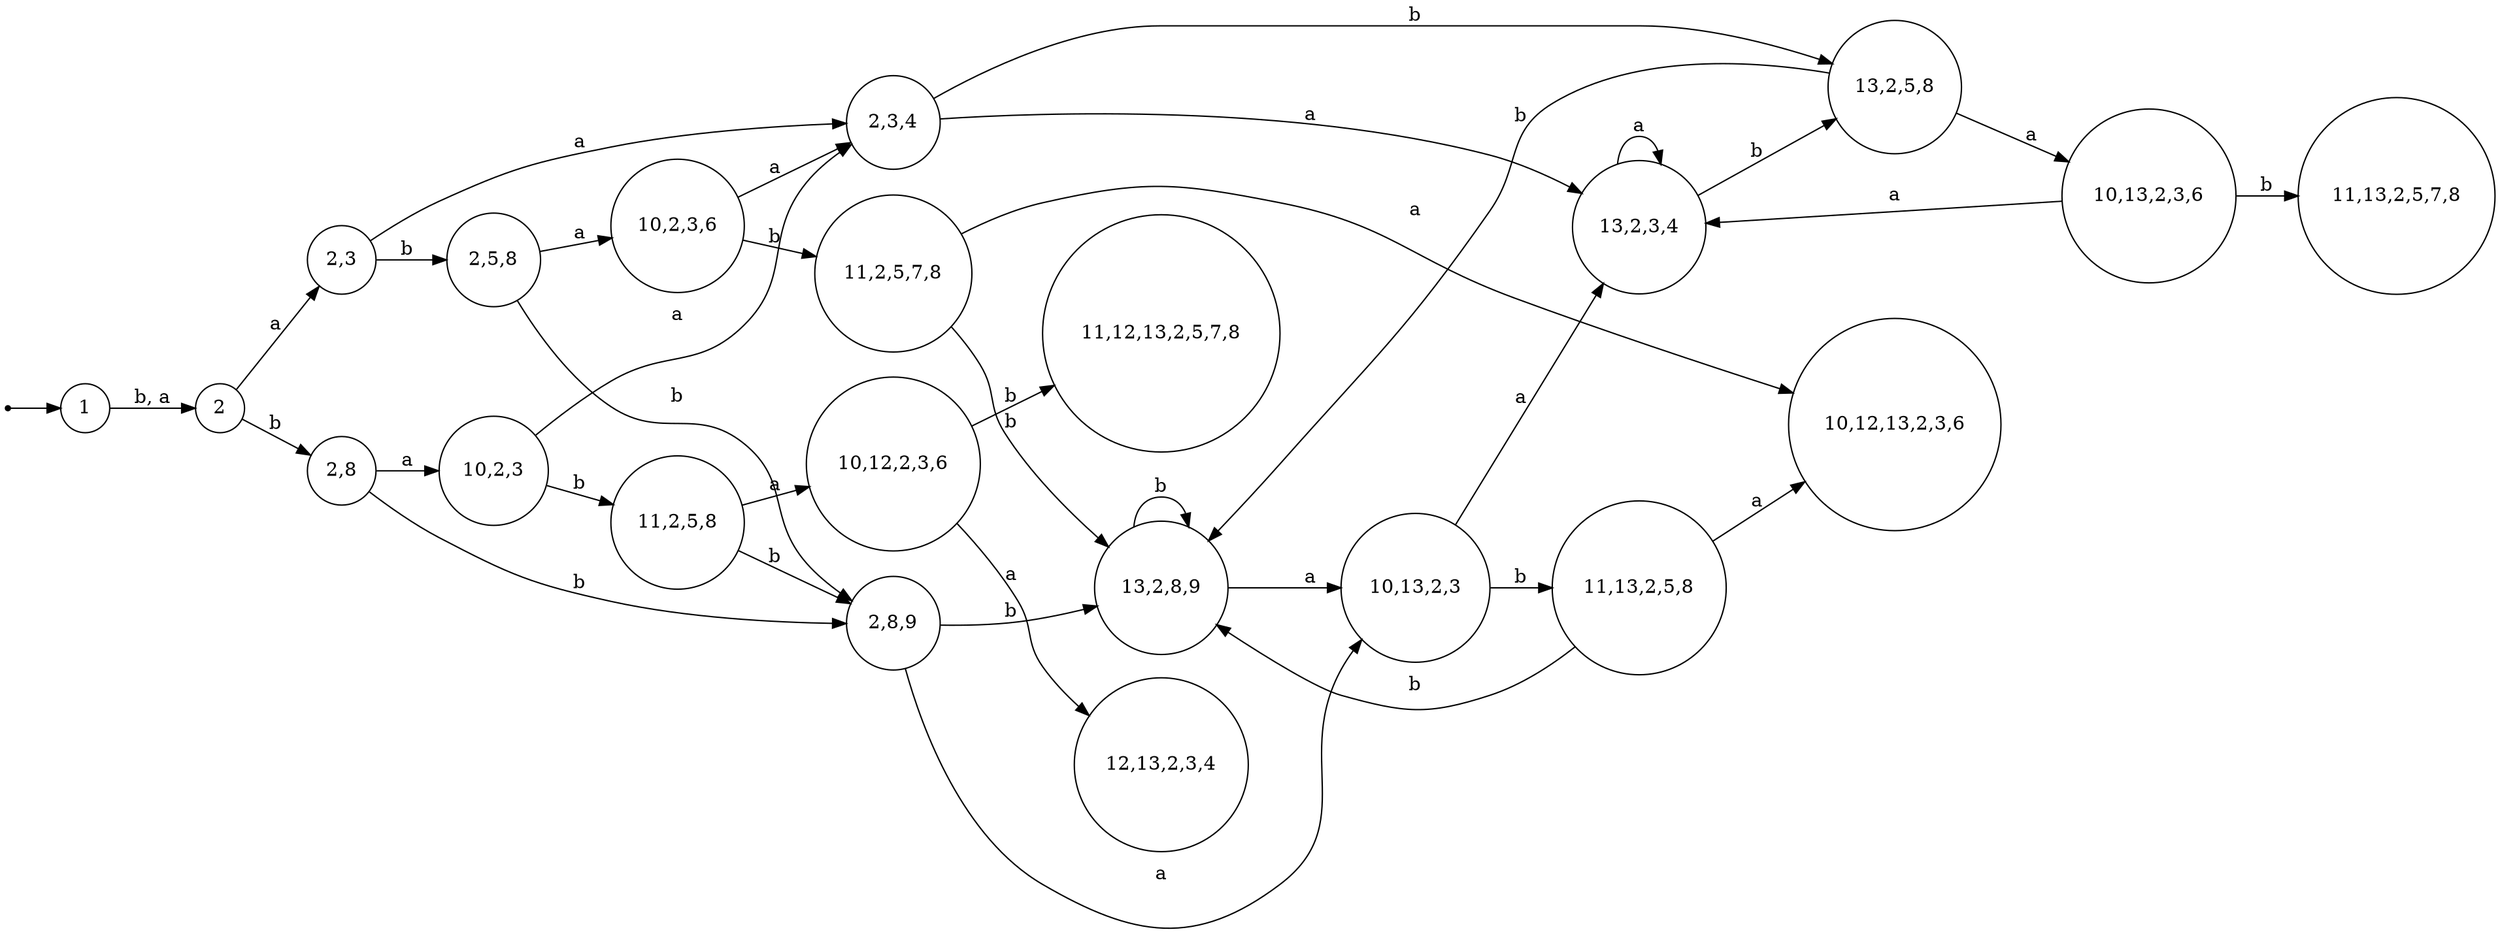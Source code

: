 digraph "NFA to DFA" {
	graph [rankdir=LR]
	node [shape=circle]
	0 [shape=point]
	0 -> 1
	1 -> 2 [label="b, a"]
	2 -> "2,8" [label=b]
	2 -> "2,3" [label=a]
	"2,8" -> "2,8,9" [label=b]
	"2,8" -> "10,2,3" [label=a]
	"2,3" -> "2,5,8" [label=b]
	"2,3" -> "2,3,4" [label=a]
	"2,8,9" -> "13,2,8,9" [label=b]
	"2,8,9" -> "10,13,2,3" [label=a]
	"10,2,3" -> "11,2,5,8" [label=b]
	"10,2,3" -> "2,3,4" [label=a]
	"2,5,8" -> "2,8,9" [label=b]
	"2,5,8" -> "10,2,3,6" [label=a]
	"2,3,4" -> "13,2,5,8" [label=b]
	"2,3,4" -> "13,2,3,4" [label=a]
	"13,2,8,9" -> "13,2,8,9" [label=b]
	"13,2,8,9" -> "10,13,2,3" [label=a]
	"10,13,2,3" -> "11,13,2,5,8" [label=b]
	"10,13,2,3" -> "13,2,3,4" [label=a]
	"11,2,5,8" -> "2,8,9" [label=b]
	"11,2,5,8" -> "10,12,2,3,6" [label=a]
	"10,2,3,6" -> "11,2,5,7,8" [label=b]
	"10,2,3,6" -> "2,3,4" [label=a]
	"13,2,5,8" -> "13,2,8,9" [label=b]
	"13,2,5,8" -> "10,13,2,3,6" [label=a]
	"13,2,3,4" -> "13,2,5,8" [label=b]
	"13,2,3,4" -> "13,2,3,4" [label=a]
	"11,13,2,5,8" -> "13,2,8,9" [label=b]
	"11,13,2,5,8" -> "10,12,13,2,3,6" [label=a]
	"10,12,2,3,6" -> "11,12,13,2,5,7,8" [label=b]
	"10,12,2,3,6" -> "12,13,2,3,4" [label=a]
	"11,2,5,7,8" -> "13,2,8,9" [label=b]
	"11,2,5,7,8" -> "10,12,13,2,3,6" [label=a]
	"10,13,2,3,6" -> "11,13,2,5,7,8" [label=b]
	"10,13,2,3,6" -> "13,2,3,4" [label=a]
}

